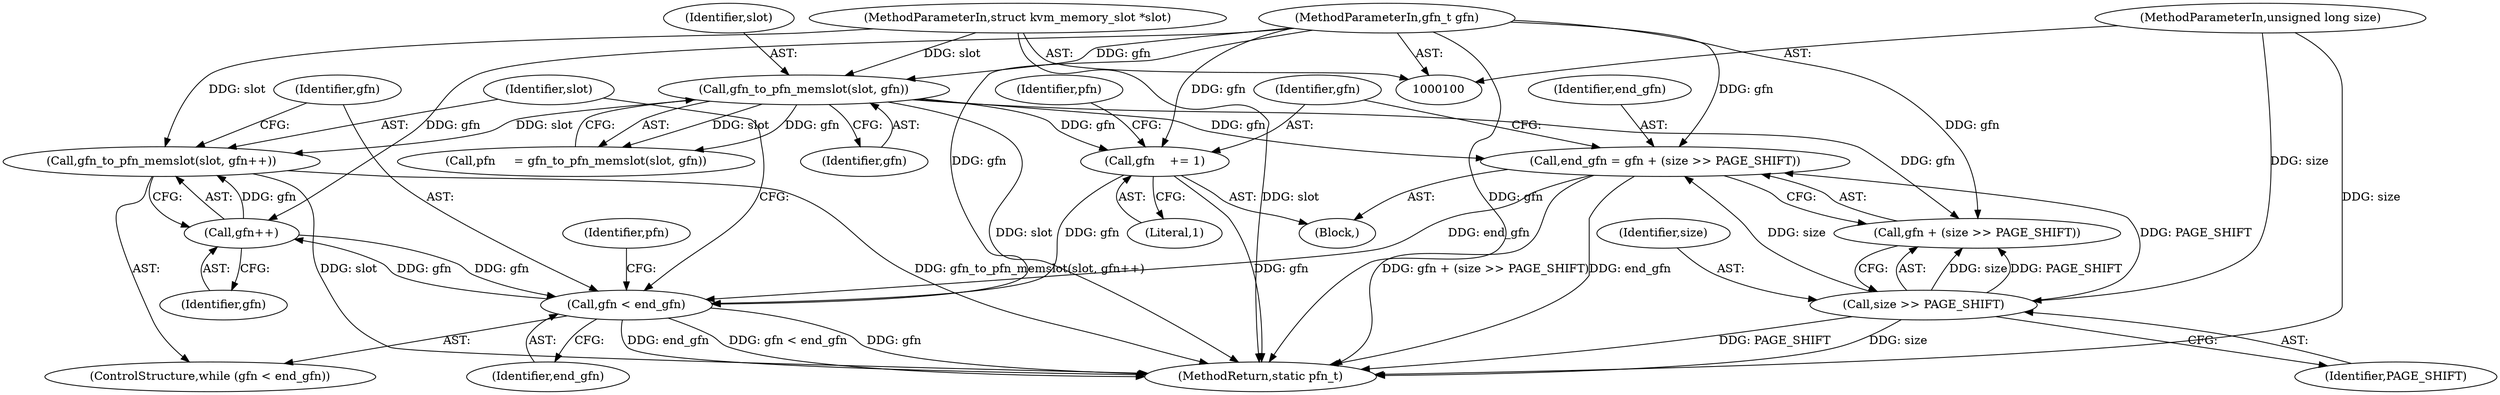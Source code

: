 digraph "1_linux_3d32e4dbe71374a6780eaf51d719d76f9a9bf22f_0@pointer" {
"1000131" [label="(Call,gfn_to_pfn_memslot(slot, gfn++))"];
"1000109" [label="(Call,gfn_to_pfn_memslot(slot, gfn))"];
"1000101" [label="(MethodParameterIn,struct kvm_memory_slot *slot)"];
"1000102" [label="(MethodParameterIn,gfn_t gfn)"];
"1000133" [label="(Call,gfn++)"];
"1000128" [label="(Call,gfn < end_gfn)"];
"1000119" [label="(Call,gfn    += 1)"];
"1000112" [label="(Call,end_gfn = gfn + (size >> PAGE_SHIFT))"];
"1000116" [label="(Call,size >> PAGE_SHIFT)"];
"1000103" [label="(MethodParameterIn,unsigned long size)"];
"1000119" [label="(Call,gfn    += 1)"];
"1000104" [label="(Block,)"];
"1000129" [label="(Identifier,gfn)"];
"1000128" [label="(Call,gfn < end_gfn)"];
"1000103" [label="(MethodParameterIn,unsigned long size)"];
"1000116" [label="(Call,size >> PAGE_SHIFT)"];
"1000111" [label="(Identifier,gfn)"];
"1000127" [label="(ControlStructure,while (gfn < end_gfn))"];
"1000132" [label="(Identifier,slot)"];
"1000130" [label="(Identifier,end_gfn)"];
"1000109" [label="(Call,gfn_to_pfn_memslot(slot, gfn))"];
"1000107" [label="(Call,pfn     = gfn_to_pfn_memslot(slot, gfn))"];
"1000136" [label="(Identifier,pfn)"];
"1000134" [label="(Identifier,gfn)"];
"1000131" [label="(Call,gfn_to_pfn_memslot(slot, gfn++))"];
"1000121" [label="(Literal,1)"];
"1000133" [label="(Call,gfn++)"];
"1000110" [label="(Identifier,slot)"];
"1000102" [label="(MethodParameterIn,gfn_t gfn)"];
"1000113" [label="(Identifier,end_gfn)"];
"1000112" [label="(Call,end_gfn = gfn + (size >> PAGE_SHIFT))"];
"1000114" [label="(Call,gfn + (size >> PAGE_SHIFT))"];
"1000101" [label="(MethodParameterIn,struct kvm_memory_slot *slot)"];
"1000120" [label="(Identifier,gfn)"];
"1000118" [label="(Identifier,PAGE_SHIFT)"];
"1000137" [label="(MethodReturn,static pfn_t)"];
"1000124" [label="(Identifier,pfn)"];
"1000117" [label="(Identifier,size)"];
"1000131" -> "1000127"  [label="AST: "];
"1000131" -> "1000133"  [label="CFG: "];
"1000132" -> "1000131"  [label="AST: "];
"1000133" -> "1000131"  [label="AST: "];
"1000129" -> "1000131"  [label="CFG: "];
"1000131" -> "1000137"  [label="DDG: slot"];
"1000131" -> "1000137"  [label="DDG: gfn_to_pfn_memslot(slot, gfn++)"];
"1000109" -> "1000131"  [label="DDG: slot"];
"1000101" -> "1000131"  [label="DDG: slot"];
"1000133" -> "1000131"  [label="DDG: gfn"];
"1000109" -> "1000107"  [label="AST: "];
"1000109" -> "1000111"  [label="CFG: "];
"1000110" -> "1000109"  [label="AST: "];
"1000111" -> "1000109"  [label="AST: "];
"1000107" -> "1000109"  [label="CFG: "];
"1000109" -> "1000137"  [label="DDG: slot"];
"1000109" -> "1000107"  [label="DDG: slot"];
"1000109" -> "1000107"  [label="DDG: gfn"];
"1000101" -> "1000109"  [label="DDG: slot"];
"1000102" -> "1000109"  [label="DDG: gfn"];
"1000109" -> "1000112"  [label="DDG: gfn"];
"1000109" -> "1000114"  [label="DDG: gfn"];
"1000109" -> "1000119"  [label="DDG: gfn"];
"1000101" -> "1000100"  [label="AST: "];
"1000101" -> "1000137"  [label="DDG: slot"];
"1000102" -> "1000100"  [label="AST: "];
"1000102" -> "1000137"  [label="DDG: gfn"];
"1000102" -> "1000112"  [label="DDG: gfn"];
"1000102" -> "1000114"  [label="DDG: gfn"];
"1000102" -> "1000119"  [label="DDG: gfn"];
"1000102" -> "1000128"  [label="DDG: gfn"];
"1000102" -> "1000133"  [label="DDG: gfn"];
"1000133" -> "1000134"  [label="CFG: "];
"1000134" -> "1000133"  [label="AST: "];
"1000133" -> "1000128"  [label="DDG: gfn"];
"1000128" -> "1000133"  [label="DDG: gfn"];
"1000128" -> "1000127"  [label="AST: "];
"1000128" -> "1000130"  [label="CFG: "];
"1000129" -> "1000128"  [label="AST: "];
"1000130" -> "1000128"  [label="AST: "];
"1000132" -> "1000128"  [label="CFG: "];
"1000136" -> "1000128"  [label="CFG: "];
"1000128" -> "1000137"  [label="DDG: end_gfn"];
"1000128" -> "1000137"  [label="DDG: gfn < end_gfn"];
"1000128" -> "1000137"  [label="DDG: gfn"];
"1000119" -> "1000128"  [label="DDG: gfn"];
"1000112" -> "1000128"  [label="DDG: end_gfn"];
"1000119" -> "1000104"  [label="AST: "];
"1000119" -> "1000121"  [label="CFG: "];
"1000120" -> "1000119"  [label="AST: "];
"1000121" -> "1000119"  [label="AST: "];
"1000124" -> "1000119"  [label="CFG: "];
"1000119" -> "1000137"  [label="DDG: gfn"];
"1000112" -> "1000104"  [label="AST: "];
"1000112" -> "1000114"  [label="CFG: "];
"1000113" -> "1000112"  [label="AST: "];
"1000114" -> "1000112"  [label="AST: "];
"1000120" -> "1000112"  [label="CFG: "];
"1000112" -> "1000137"  [label="DDG: gfn + (size >> PAGE_SHIFT)"];
"1000112" -> "1000137"  [label="DDG: end_gfn"];
"1000116" -> "1000112"  [label="DDG: size"];
"1000116" -> "1000112"  [label="DDG: PAGE_SHIFT"];
"1000116" -> "1000114"  [label="AST: "];
"1000116" -> "1000118"  [label="CFG: "];
"1000117" -> "1000116"  [label="AST: "];
"1000118" -> "1000116"  [label="AST: "];
"1000114" -> "1000116"  [label="CFG: "];
"1000116" -> "1000137"  [label="DDG: size"];
"1000116" -> "1000137"  [label="DDG: PAGE_SHIFT"];
"1000116" -> "1000114"  [label="DDG: size"];
"1000116" -> "1000114"  [label="DDG: PAGE_SHIFT"];
"1000103" -> "1000116"  [label="DDG: size"];
"1000103" -> "1000100"  [label="AST: "];
"1000103" -> "1000137"  [label="DDG: size"];
}
